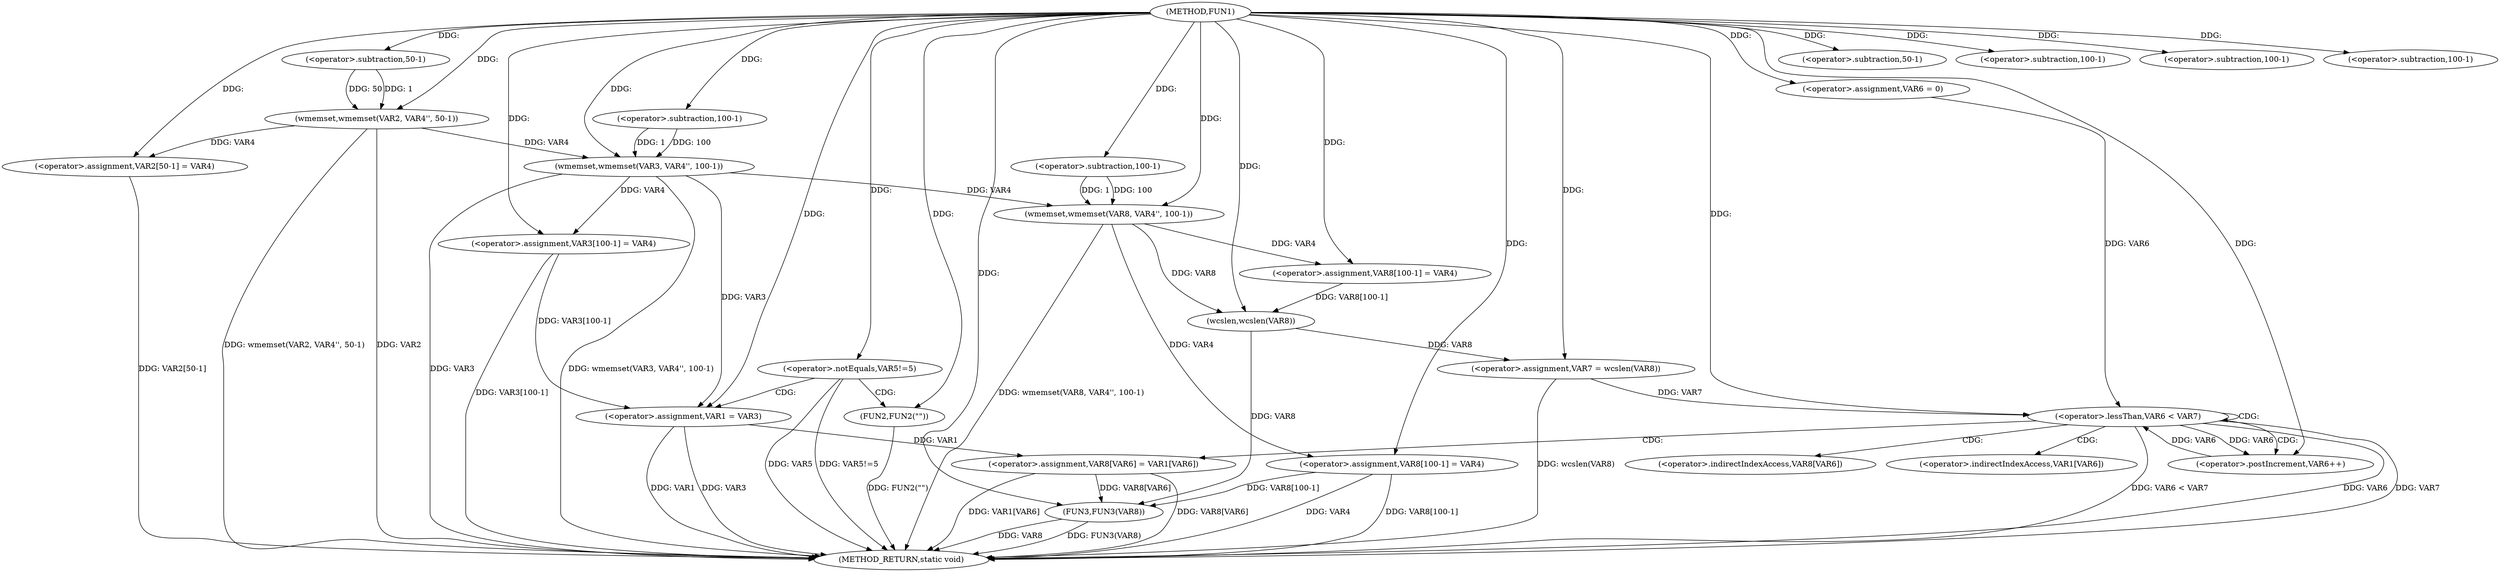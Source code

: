 digraph FUN1 {  
"1000100" [label = "(METHOD,FUN1)" ]
"1000190" [label = "(METHOD_RETURN,static void)" ]
"1000105" [label = "(wmemset,wmemset(VAR2, VAR4'', 50-1))" ]
"1000108" [label = "(<operator>.subtraction,50-1)" ]
"1000111" [label = "(<operator>.assignment,VAR2[50-1] = VAR4)" ]
"1000114" [label = "(<operator>.subtraction,50-1)" ]
"1000118" [label = "(wmemset,wmemset(VAR3, VAR4'', 100-1))" ]
"1000121" [label = "(<operator>.subtraction,100-1)" ]
"1000124" [label = "(<operator>.assignment,VAR3[100-1] = VAR4)" ]
"1000127" [label = "(<operator>.subtraction,100-1)" ]
"1000132" [label = "(<operator>.notEquals,VAR5!=5)" ]
"1000136" [label = "(FUN2,FUN2(\"\"))" ]
"1000140" [label = "(<operator>.assignment,VAR1 = VAR3)" ]
"1000147" [label = "(wmemset,wmemset(VAR8, VAR4'', 100-1))" ]
"1000150" [label = "(<operator>.subtraction,100-1)" ]
"1000153" [label = "(<operator>.assignment,VAR8[100-1] = VAR4)" ]
"1000156" [label = "(<operator>.subtraction,100-1)" ]
"1000160" [label = "(<operator>.assignment,VAR7 = wcslen(VAR8))" ]
"1000162" [label = "(wcslen,wcslen(VAR8))" ]
"1000165" [label = "(<operator>.assignment,VAR6 = 0)" ]
"1000168" [label = "(<operator>.lessThan,VAR6 < VAR7)" ]
"1000171" [label = "(<operator>.postIncrement,VAR6++)" ]
"1000174" [label = "(<operator>.assignment,VAR8[VAR6] = VAR1[VAR6])" ]
"1000181" [label = "(<operator>.assignment,VAR8[100-1] = VAR4)" ]
"1000184" [label = "(<operator>.subtraction,100-1)" ]
"1000188" [label = "(FUN3,FUN3(VAR8))" ]
"1000175" [label = "(<operator>.indirectIndexAccess,VAR8[VAR6])" ]
"1000178" [label = "(<operator>.indirectIndexAccess,VAR1[VAR6])" ]
  "1000168" -> "1000190"  [ label = "DDG: VAR6 < VAR7"] 
  "1000124" -> "1000190"  [ label = "DDG: VAR3[100-1]"] 
  "1000168" -> "1000190"  [ label = "DDG: VAR6"] 
  "1000105" -> "1000190"  [ label = "DDG: wmemset(VAR2, VAR4'', 50-1)"] 
  "1000118" -> "1000190"  [ label = "DDG: wmemset(VAR3, VAR4'', 100-1)"] 
  "1000168" -> "1000190"  [ label = "DDG: VAR7"] 
  "1000118" -> "1000190"  [ label = "DDG: VAR3"] 
  "1000160" -> "1000190"  [ label = "DDG: wcslen(VAR8)"] 
  "1000181" -> "1000190"  [ label = "DDG: VAR8[100-1]"] 
  "1000188" -> "1000190"  [ label = "DDG: FUN3(VAR8)"] 
  "1000174" -> "1000190"  [ label = "DDG: VAR1[VAR6]"] 
  "1000181" -> "1000190"  [ label = "DDG: VAR4"] 
  "1000140" -> "1000190"  [ label = "DDG: VAR3"] 
  "1000188" -> "1000190"  [ label = "DDG: VAR8"] 
  "1000132" -> "1000190"  [ label = "DDG: VAR5!=5"] 
  "1000140" -> "1000190"  [ label = "DDG: VAR1"] 
  "1000132" -> "1000190"  [ label = "DDG: VAR5"] 
  "1000111" -> "1000190"  [ label = "DDG: VAR2[50-1]"] 
  "1000136" -> "1000190"  [ label = "DDG: FUN2(\"\")"] 
  "1000147" -> "1000190"  [ label = "DDG: wmemset(VAR8, VAR4'', 100-1)"] 
  "1000105" -> "1000190"  [ label = "DDG: VAR2"] 
  "1000174" -> "1000190"  [ label = "DDG: VAR8[VAR6]"] 
  "1000100" -> "1000105"  [ label = "DDG: "] 
  "1000108" -> "1000105"  [ label = "DDG: 50"] 
  "1000108" -> "1000105"  [ label = "DDG: 1"] 
  "1000100" -> "1000108"  [ label = "DDG: "] 
  "1000105" -> "1000111"  [ label = "DDG: VAR4"] 
  "1000100" -> "1000111"  [ label = "DDG: "] 
  "1000100" -> "1000114"  [ label = "DDG: "] 
  "1000100" -> "1000118"  [ label = "DDG: "] 
  "1000105" -> "1000118"  [ label = "DDG: VAR4"] 
  "1000121" -> "1000118"  [ label = "DDG: 100"] 
  "1000121" -> "1000118"  [ label = "DDG: 1"] 
  "1000100" -> "1000121"  [ label = "DDG: "] 
  "1000118" -> "1000124"  [ label = "DDG: VAR4"] 
  "1000100" -> "1000124"  [ label = "DDG: "] 
  "1000100" -> "1000127"  [ label = "DDG: "] 
  "1000100" -> "1000132"  [ label = "DDG: "] 
  "1000100" -> "1000136"  [ label = "DDG: "] 
  "1000124" -> "1000140"  [ label = "DDG: VAR3[100-1]"] 
  "1000118" -> "1000140"  [ label = "DDG: VAR3"] 
  "1000100" -> "1000140"  [ label = "DDG: "] 
  "1000100" -> "1000147"  [ label = "DDG: "] 
  "1000118" -> "1000147"  [ label = "DDG: VAR4"] 
  "1000150" -> "1000147"  [ label = "DDG: 100"] 
  "1000150" -> "1000147"  [ label = "DDG: 1"] 
  "1000100" -> "1000150"  [ label = "DDG: "] 
  "1000147" -> "1000153"  [ label = "DDG: VAR4"] 
  "1000100" -> "1000153"  [ label = "DDG: "] 
  "1000100" -> "1000156"  [ label = "DDG: "] 
  "1000162" -> "1000160"  [ label = "DDG: VAR8"] 
  "1000100" -> "1000160"  [ label = "DDG: "] 
  "1000147" -> "1000162"  [ label = "DDG: VAR8"] 
  "1000153" -> "1000162"  [ label = "DDG: VAR8[100-1]"] 
  "1000100" -> "1000162"  [ label = "DDG: "] 
  "1000100" -> "1000165"  [ label = "DDG: "] 
  "1000171" -> "1000168"  [ label = "DDG: VAR6"] 
  "1000165" -> "1000168"  [ label = "DDG: VAR6"] 
  "1000100" -> "1000168"  [ label = "DDG: "] 
  "1000160" -> "1000168"  [ label = "DDG: VAR7"] 
  "1000168" -> "1000171"  [ label = "DDG: VAR6"] 
  "1000100" -> "1000171"  [ label = "DDG: "] 
  "1000140" -> "1000174"  [ label = "DDG: VAR1"] 
  "1000100" -> "1000181"  [ label = "DDG: "] 
  "1000147" -> "1000181"  [ label = "DDG: VAR4"] 
  "1000100" -> "1000184"  [ label = "DDG: "] 
  "1000181" -> "1000188"  [ label = "DDG: VAR8[100-1]"] 
  "1000162" -> "1000188"  [ label = "DDG: VAR8"] 
  "1000174" -> "1000188"  [ label = "DDG: VAR8[VAR6]"] 
  "1000100" -> "1000188"  [ label = "DDG: "] 
  "1000132" -> "1000136"  [ label = "CDG: "] 
  "1000132" -> "1000140"  [ label = "CDG: "] 
  "1000168" -> "1000168"  [ label = "CDG: "] 
  "1000168" -> "1000171"  [ label = "CDG: "] 
  "1000168" -> "1000178"  [ label = "CDG: "] 
  "1000168" -> "1000174"  [ label = "CDG: "] 
  "1000168" -> "1000175"  [ label = "CDG: "] 
}

